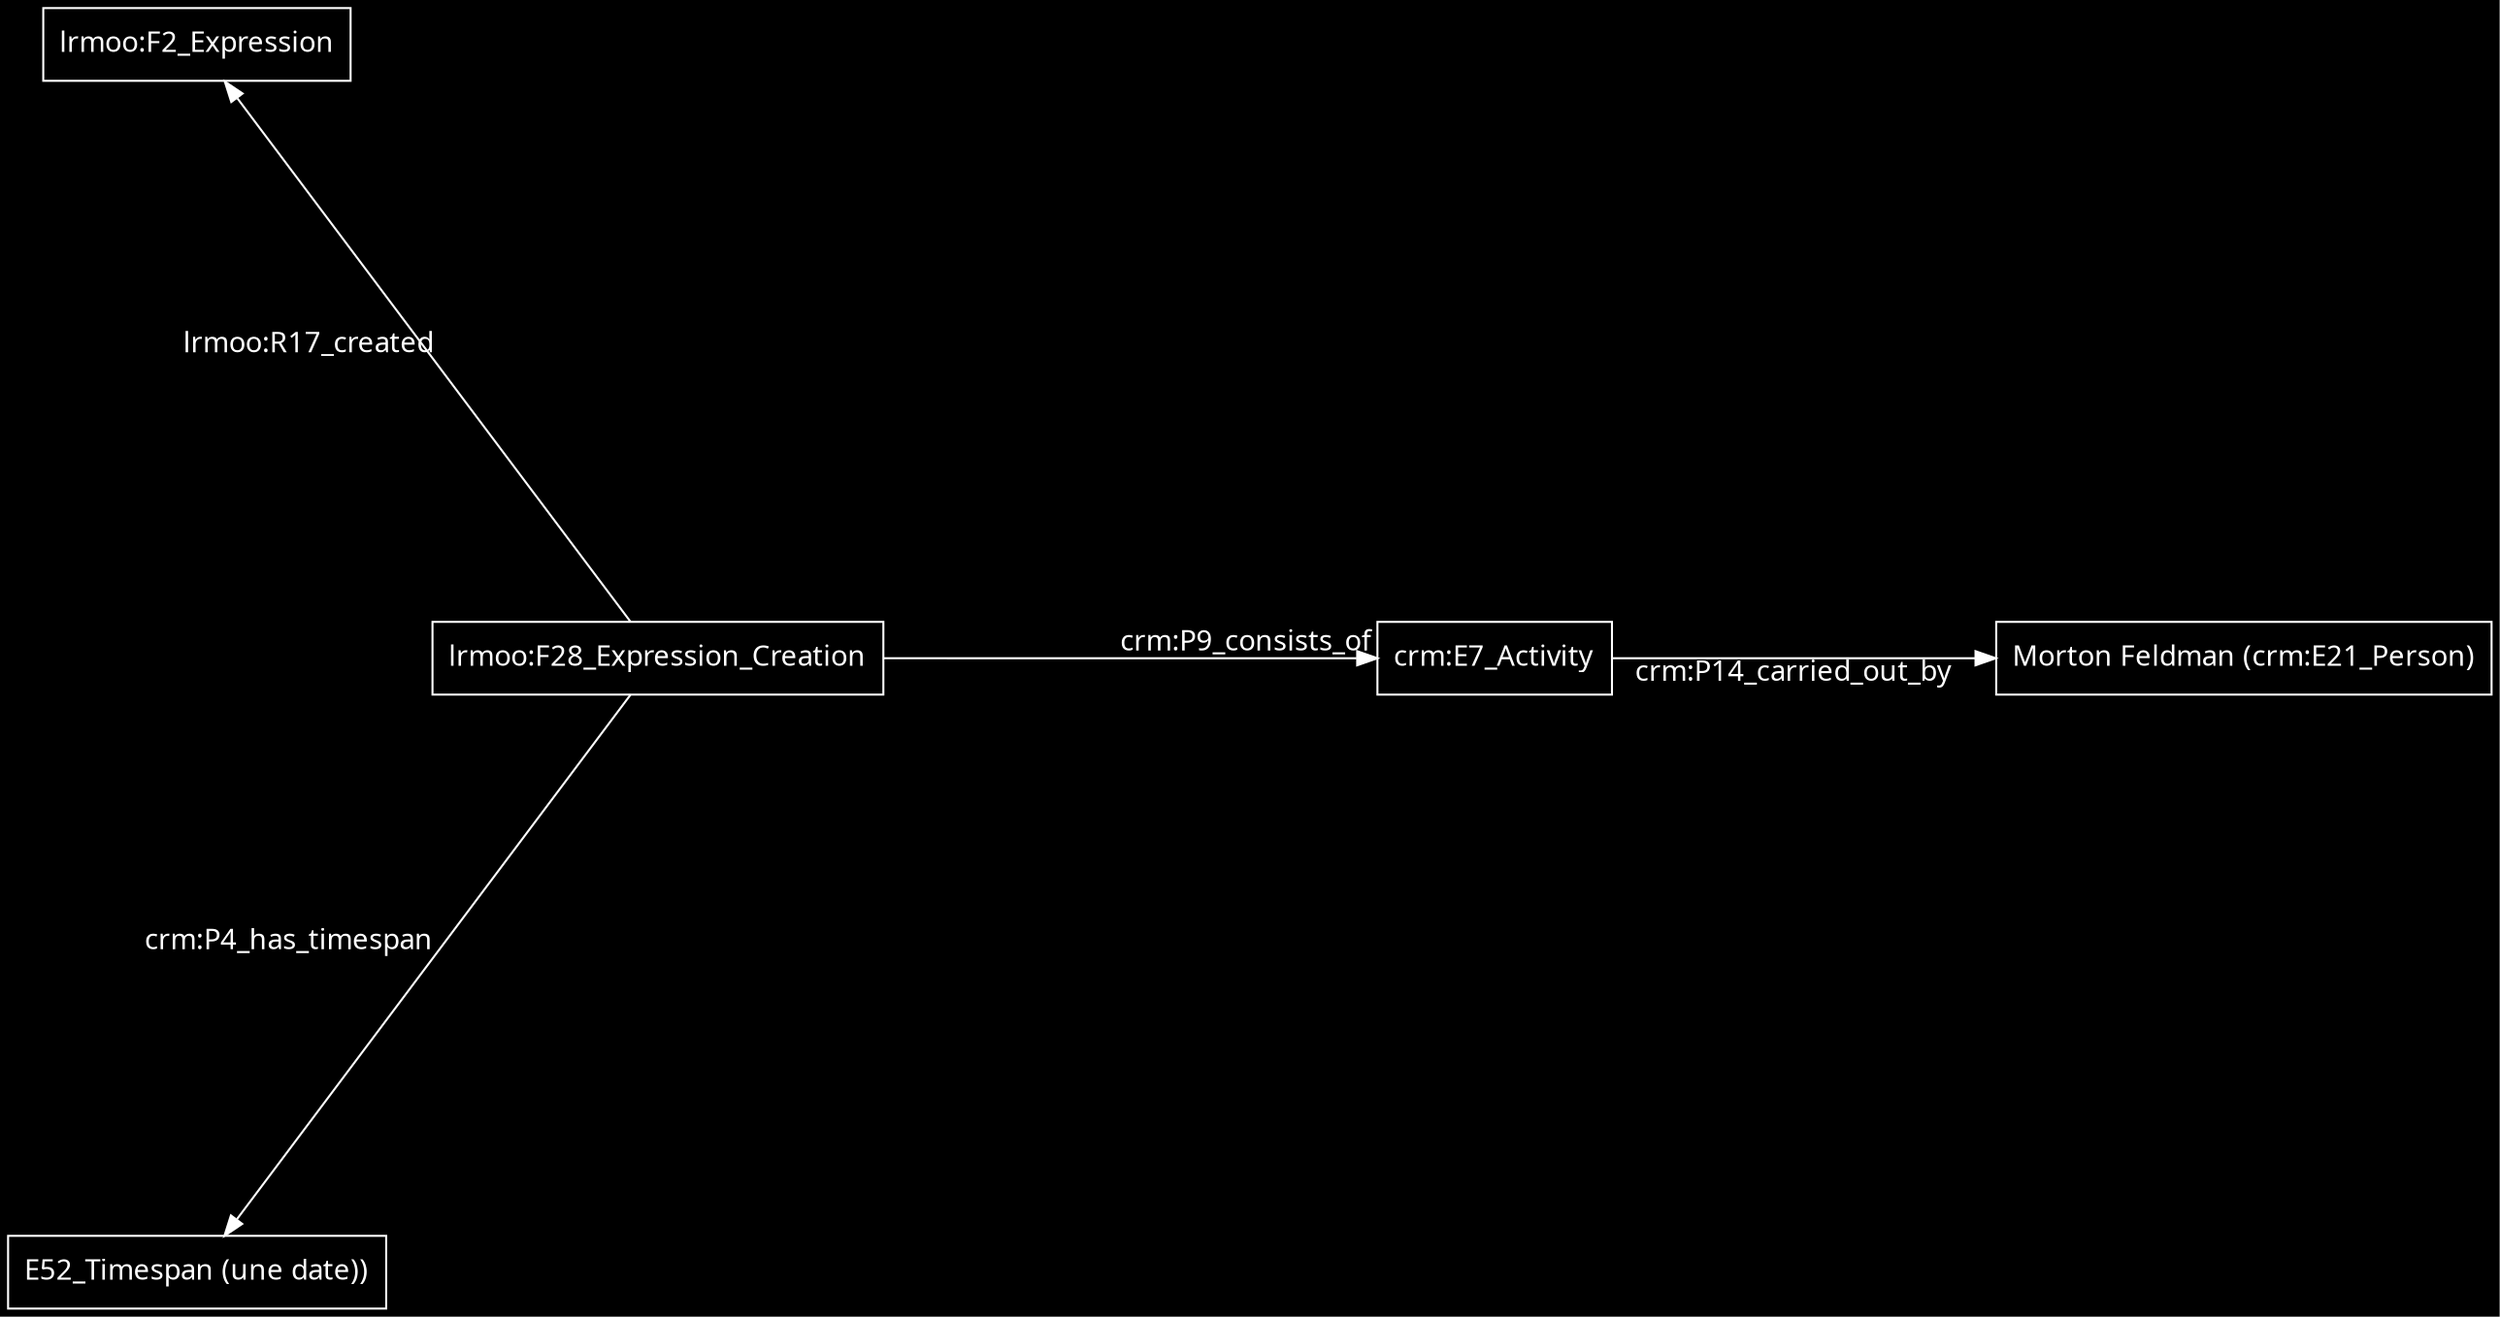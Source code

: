 digraph {
    graph [bgcolor=black]
    rankdir=LR
    node [color=white,fontcolor=white,fontname="American Typewriter",shape=box]
    edge [color=white,fontcolor=white,fontname="American Typewriter"]
    

    layout=sfdp
"lrmoo:F28_Expression_Creation" -> "crm:E7_Activity" [label="crm:P9_consists_of"]
"lrmoo:F28_Expression_Creation" -> "lrmoo:F2_Expression" [label="lrmoo:R17_created"]
"lrmoo:F28_Expression_Creation" -> "E52_Timespan (une date))" [label="crm:P4_has_timespan"]
"crm:E7_Activity" -> "Morton Feldman (crm:E21_Person)" [label="crm:P14_carried_out_by"]
fontsize=50
}
